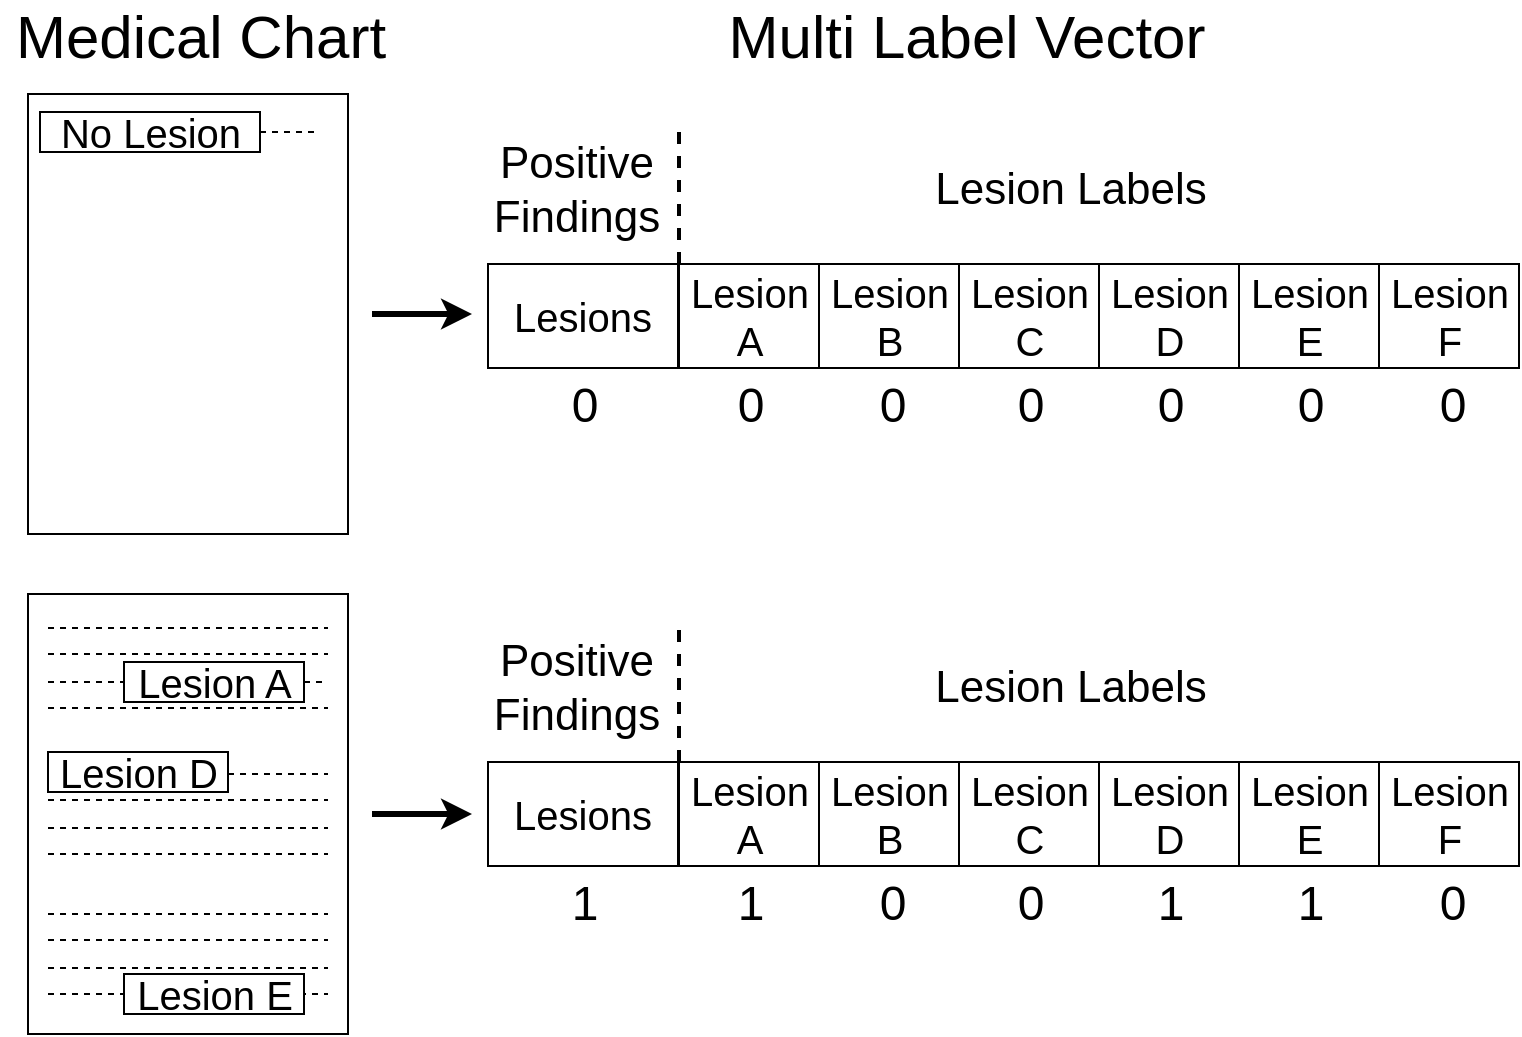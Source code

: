<mxfile version="12.4.3" type="device" pages="1"><diagram id="EL3VpSMv7u9wMe-lOuKh" name="Page-1"><mxGraphModel dx="1202" dy="1274" grid="1" gridSize="10" guides="1" tooltips="1" connect="1" arrows="1" fold="1" page="1" pageScale="1" pageWidth="827" pageHeight="1169" math="0" shadow="0"><root><mxCell id="0"/><mxCell id="1" parent="0"/><mxCell id="x2icAH5Dcb5-Hj5fyPRV-1" value="&lt;font style=&quot;font-size: 30px&quot;&gt;Medical Chart&lt;/font&gt;" style="text;html=1;align=center;verticalAlign=middle;resizable=0;points=[];;autosize=1;" parent="1" vertex="1"><mxGeometry x="94" y="316" width="200" height="30" as="geometry"/></mxCell><mxCell id="x2icAH5Dcb5-Hj5fyPRV-2" value="&lt;font style=&quot;font-size: 30px&quot;&gt;Multi Label Vector&lt;/font&gt;" style="text;html=1;align=center;verticalAlign=middle;resizable=0;points=[];;autosize=1;" parent="1" vertex="1"><mxGeometry x="451.5" y="316" width="250" height="30" as="geometry"/></mxCell><mxCell id="x2icAH5Dcb5-Hj5fyPRV-10" value="" style="endArrow=classic;html=1;strokeWidth=3;" parent="1" edge="1"><mxGeometry width="50" height="50" relative="1" as="geometry"><mxPoint x="280" y="720" as="sourcePoint"/><mxPoint x="330" y="720" as="targetPoint"/></mxGeometry></mxCell><mxCell id="x2icAH5Dcb5-Hj5fyPRV-36" value="" style="endArrow=classic;html=1;strokeWidth=3;" parent="1" edge="1"><mxGeometry width="50" height="50" relative="1" as="geometry"><mxPoint x="280" y="470" as="sourcePoint"/><mxPoint x="330" y="470" as="targetPoint"/></mxGeometry></mxCell><mxCell id="x2icAH5Dcb5-Hj5fyPRV-58" value="" style="rounded=0;whiteSpace=wrap;html=1;" parent="1" vertex="1"><mxGeometry x="108" y="610" width="160" height="220" as="geometry"/></mxCell><mxCell id="x2icAH5Dcb5-Hj5fyPRV-59" value="" style="endArrow=none;html=1;dashed=1;" parent="1" edge="1"><mxGeometry width="50" height="50" relative="1" as="geometry"><mxPoint x="118" y="627" as="sourcePoint"/><mxPoint x="258" y="627" as="targetPoint"/></mxGeometry></mxCell><mxCell id="x2icAH5Dcb5-Hj5fyPRV-60" value="" style="endArrow=none;html=1;dashed=1;" parent="1" edge="1"><mxGeometry width="50" height="50" relative="1" as="geometry"><mxPoint x="118" y="640" as="sourcePoint"/><mxPoint x="258" y="640" as="targetPoint"/></mxGeometry></mxCell><mxCell id="x2icAH5Dcb5-Hj5fyPRV-61" value="" style="endArrow=none;html=1;dashed=1;" parent="1" source="x2icAH5Dcb5-Hj5fyPRV-71" edge="1"><mxGeometry width="50" height="50" relative="1" as="geometry"><mxPoint x="118" y="654" as="sourcePoint"/><mxPoint x="258" y="654" as="targetPoint"/></mxGeometry></mxCell><mxCell id="x2icAH5Dcb5-Hj5fyPRV-62" value="" style="endArrow=none;html=1;dashed=1;" parent="1" edge="1"><mxGeometry width="50" height="50" relative="1" as="geometry"><mxPoint x="118" y="667" as="sourcePoint"/><mxPoint x="258" y="667" as="targetPoint"/></mxGeometry></mxCell><mxCell id="x2icAH5Dcb5-Hj5fyPRV-63" value="" style="endArrow=none;html=1;dashed=1;" parent="1" edge="1"><mxGeometry width="50" height="50" relative="1" as="geometry"><mxPoint x="118" y="700" as="sourcePoint"/><mxPoint x="258" y="700" as="targetPoint"/></mxGeometry></mxCell><mxCell id="x2icAH5Dcb5-Hj5fyPRV-64" value="" style="endArrow=none;html=1;dashed=1;" parent="1" edge="1"><mxGeometry width="50" height="50" relative="1" as="geometry"><mxPoint x="118" y="713" as="sourcePoint"/><mxPoint x="258" y="713" as="targetPoint"/></mxGeometry></mxCell><mxCell id="x2icAH5Dcb5-Hj5fyPRV-65" value="" style="endArrow=none;html=1;dashed=1;" parent="1" edge="1"><mxGeometry width="50" height="50" relative="1" as="geometry"><mxPoint x="118" y="727" as="sourcePoint"/><mxPoint x="258" y="727" as="targetPoint"/></mxGeometry></mxCell><mxCell id="x2icAH5Dcb5-Hj5fyPRV-66" value="" style="endArrow=none;html=1;dashed=1;" parent="1" edge="1"><mxGeometry width="50" height="50" relative="1" as="geometry"><mxPoint x="118" y="740" as="sourcePoint"/><mxPoint x="258" y="740" as="targetPoint"/></mxGeometry></mxCell><mxCell id="x2icAH5Dcb5-Hj5fyPRV-67" value="" style="endArrow=none;html=1;dashed=1;" parent="1" edge="1"><mxGeometry width="50" height="50" relative="1" as="geometry"><mxPoint x="118" y="770" as="sourcePoint"/><mxPoint x="258" y="770" as="targetPoint"/></mxGeometry></mxCell><mxCell id="x2icAH5Dcb5-Hj5fyPRV-68" value="" style="endArrow=none;html=1;dashed=1;" parent="1" edge="1"><mxGeometry width="50" height="50" relative="1" as="geometry"><mxPoint x="118" y="783" as="sourcePoint"/><mxPoint x="258" y="783" as="targetPoint"/></mxGeometry></mxCell><mxCell id="x2icAH5Dcb5-Hj5fyPRV-69" value="" style="endArrow=none;html=1;dashed=1;" parent="1" edge="1"><mxGeometry width="50" height="50" relative="1" as="geometry"><mxPoint x="118" y="797" as="sourcePoint"/><mxPoint x="258" y="797" as="targetPoint"/></mxGeometry></mxCell><mxCell id="x2icAH5Dcb5-Hj5fyPRV-70" value="" style="endArrow=none;html=1;dashed=1;" parent="1" edge="1"><mxGeometry width="50" height="50" relative="1" as="geometry"><mxPoint x="118" y="810" as="sourcePoint"/><mxPoint x="258" y="810" as="targetPoint"/></mxGeometry></mxCell><mxCell id="x2icAH5Dcb5-Hj5fyPRV-71" value="&lt;font style=&quot;font-size: 20px&quot;&gt;Lesion A&lt;/font&gt;" style="text;html=1;align=center;verticalAlign=middle;resizable=0;points=[];;autosize=1;strokeColor=#000000;fillColor=#ffffff;" parent="1" vertex="1"><mxGeometry x="156" y="644" width="90" height="20" as="geometry"/></mxCell><mxCell id="x2icAH5Dcb5-Hj5fyPRV-72" value="" style="endArrow=none;html=1;dashed=1;" parent="1" target="x2icAH5Dcb5-Hj5fyPRV-71" edge="1"><mxGeometry width="50" height="50" relative="1" as="geometry"><mxPoint x="118" y="654" as="sourcePoint"/><mxPoint x="258" y="654" as="targetPoint"/></mxGeometry></mxCell><mxCell id="x2icAH5Dcb5-Hj5fyPRV-74" value="&lt;font style=&quot;font-size: 20px&quot;&gt;Lesion D&lt;/font&gt;" style="text;html=1;align=center;verticalAlign=middle;resizable=0;points=[];;autosize=1;strokeColor=#000000;fillColor=#ffffff;" parent="1" vertex="1"><mxGeometry x="118" y="689" width="90" height="20" as="geometry"/></mxCell><mxCell id="x2icAH5Dcb5-Hj5fyPRV-75" value="&lt;font style=&quot;font-size: 20px&quot;&gt;Lesion E&lt;/font&gt;" style="text;html=1;align=center;verticalAlign=middle;resizable=0;points=[];;autosize=1;strokeColor=#000000;fillColor=#ffffff;" parent="1" vertex="1"><mxGeometry x="156" y="800" width="90" height="20" as="geometry"/></mxCell><mxCell id="x2icAH5Dcb5-Hj5fyPRV-78" value="" style="rounded=0;whiteSpace=wrap;html=1;" parent="1" vertex="1"><mxGeometry x="108" y="360" width="160" height="220" as="geometry"/></mxCell><mxCell id="x2icAH5Dcb5-Hj5fyPRV-98" value="" style="endArrow=none;html=1;dashed=1;" parent="1" source="x2icAH5Dcb5-Hj5fyPRV-96" edge="1"><mxGeometry width="50" height="50" relative="1" as="geometry"><mxPoint x="123" y="379" as="sourcePoint"/><mxPoint x="253" y="379" as="targetPoint"/></mxGeometry></mxCell><mxCell id="x2icAH5Dcb5-Hj5fyPRV-99" value="" style="endArrow=none;html=1;dashed=1;" parent="1" target="x2icAH5Dcb5-Hj5fyPRV-96" edge="1"><mxGeometry width="50" height="50" relative="1" as="geometry"><mxPoint x="123" y="379" as="sourcePoint"/><mxPoint x="253" y="379" as="targetPoint"/></mxGeometry></mxCell><mxCell id="Ux-RtUxQKHfNJBztkYY6-1" value="&lt;font style=&quot;font-size: 20px&quot;&gt;Lesion&lt;br&gt;A&lt;/font&gt;" style="rounded=0;whiteSpace=wrap;html=1;strokeColor=#000000;fillColor=#ffffff;" parent="1" vertex="1"><mxGeometry x="433.5" y="694" width="70" height="52" as="geometry"/></mxCell><mxCell id="Ux-RtUxQKHfNJBztkYY6-6" value="&lt;font style=&quot;font-size: 20px&quot;&gt;Lesion&lt;br&gt;B&lt;br&gt;&lt;/font&gt;" style="rounded=0;whiteSpace=wrap;html=1;strokeColor=#000000;fillColor=#ffffff;" parent="1" vertex="1"><mxGeometry x="503.5" y="694" width="70" height="52" as="geometry"/></mxCell><mxCell id="Ux-RtUxQKHfNJBztkYY6-7" value="&lt;font style=&quot;font-size: 20px&quot;&gt;Lesion&lt;br&gt;C&lt;br&gt;&lt;/font&gt;" style="rounded=0;whiteSpace=wrap;html=1;strokeColor=#000000;fillColor=#ffffff;" parent="1" vertex="1"><mxGeometry x="573.5" y="694" width="70" height="52" as="geometry"/></mxCell><mxCell id="Ux-RtUxQKHfNJBztkYY6-8" value="&lt;font style=&quot;font-size: 20px&quot;&gt;Lesion&lt;br&gt;D&lt;br&gt;&lt;/font&gt;" style="rounded=0;whiteSpace=wrap;html=1;strokeColor=#000000;fillColor=#ffffff;" parent="1" vertex="1"><mxGeometry x="643.5" y="694" width="70" height="52" as="geometry"/></mxCell><mxCell id="Ux-RtUxQKHfNJBztkYY6-9" value="&lt;font style=&quot;font-size: 20px&quot;&gt;Lesion&lt;br&gt;E&lt;br&gt;&lt;/font&gt;" style="rounded=0;whiteSpace=wrap;html=1;strokeColor=#000000;fillColor=#ffffff;" parent="1" vertex="1"><mxGeometry x="713.5" y="694" width="70" height="52" as="geometry"/></mxCell><mxCell id="Ux-RtUxQKHfNJBztkYY6-10" value="&lt;font style=&quot;font-size: 20px&quot;&gt;Lesion&lt;br&gt;F&lt;br&gt;&lt;/font&gt;" style="rounded=0;whiteSpace=wrap;html=1;strokeColor=#000000;fillColor=#ffffff;" parent="1" vertex="1"><mxGeometry x="783.5" y="694" width="70" height="52" as="geometry"/></mxCell><mxCell id="ksLMf7LGuD_Z1kxrFTWM-1" value="&lt;span style=&quot;font-size: 20px&quot;&gt;Lesions&lt;/span&gt;" style="rounded=0;whiteSpace=wrap;html=1;strokeColor=#000000;fillColor=#ffffff;" parent="1" vertex="1"><mxGeometry x="338" y="694" width="95" height="52" as="geometry"/></mxCell><mxCell id="ksLMf7LGuD_Z1kxrFTWM-2" value="" style="endArrow=none;dashed=1;html=1;strokeWidth=2;" parent="1" edge="1"><mxGeometry width="50" height="50" relative="1" as="geometry"><mxPoint x="433.5" y="694" as="sourcePoint"/><mxPoint x="433.5" y="624" as="targetPoint"/></mxGeometry></mxCell><mxCell id="ksLMf7LGuD_Z1kxrFTWM-3" value="&lt;font style=&quot;font-size: 22px&quot;&gt;Positive&lt;br&gt;Findings&lt;/font&gt;" style="text;html=1;align=center;verticalAlign=middle;resizable=0;points=[];;autosize=1;" parent="1" vertex="1"><mxGeometry x="332" y="637" width="100" height="40" as="geometry"/></mxCell><mxCell id="ksLMf7LGuD_Z1kxrFTWM-4" value="&lt;span style=&quot;font-size: 22px&quot;&gt;Lesion Labels&lt;/span&gt;" style="text;html=1;align=center;verticalAlign=middle;resizable=0;points=[];;autosize=1;" parent="1" vertex="1"><mxGeometry x="553.5" y="647" width="150" height="20" as="geometry"/></mxCell><mxCell id="ksLMf7LGuD_Z1kxrFTWM-5" value="&lt;font style=&quot;font-size: 24px&quot;&gt;1&lt;/font&gt;" style="text;html=1;align=center;verticalAlign=middle;resizable=0;points=[];;autosize=1;" parent="1" vertex="1"><mxGeometry x="370.5" y="755" width="30" height="20" as="geometry"/></mxCell><mxCell id="ksLMf7LGuD_Z1kxrFTWM-6" value="&lt;font style=&quot;font-size: 24px&quot;&gt;1&lt;/font&gt;" style="text;html=1;align=center;verticalAlign=middle;resizable=0;points=[];;autosize=1;" parent="1" vertex="1"><mxGeometry x="453.5" y="755" width="30" height="20" as="geometry"/></mxCell><mxCell id="ksLMf7LGuD_Z1kxrFTWM-7" value="&lt;font style=&quot;font-size: 24px&quot;&gt;0&lt;/font&gt;" style="text;html=1;align=center;verticalAlign=middle;resizable=0;points=[];;autosize=1;" parent="1" vertex="1"><mxGeometry x="525" y="755" width="30" height="20" as="geometry"/></mxCell><mxCell id="ksLMf7LGuD_Z1kxrFTWM-8" value="&lt;font style=&quot;font-size: 24px&quot;&gt;0&lt;/font&gt;" style="text;html=1;align=center;verticalAlign=middle;resizable=0;points=[];;autosize=1;" parent="1" vertex="1"><mxGeometry x="593.5" y="755" width="30" height="20" as="geometry"/></mxCell><mxCell id="ksLMf7LGuD_Z1kxrFTWM-9" value="&lt;font style=&quot;font-size: 24px&quot;&gt;1&lt;/font&gt;" style="text;html=1;align=center;verticalAlign=middle;resizable=0;points=[];;autosize=1;" parent="1" vertex="1"><mxGeometry x="663.5" y="755" width="30" height="20" as="geometry"/></mxCell><mxCell id="ksLMf7LGuD_Z1kxrFTWM-10" value="&lt;font style=&quot;font-size: 24px&quot;&gt;1&lt;/font&gt;" style="text;html=1;align=center;verticalAlign=middle;resizable=0;points=[];;autosize=1;" parent="1" vertex="1"><mxGeometry x="733.5" y="755" width="30" height="20" as="geometry"/></mxCell><mxCell id="ksLMf7LGuD_Z1kxrFTWM-11" value="&lt;font style=&quot;font-size: 24px&quot;&gt;0&lt;/font&gt;" style="text;html=1;align=center;verticalAlign=middle;resizable=0;points=[];;autosize=1;" parent="1" vertex="1"><mxGeometry x="804.5" y="755" width="30" height="20" as="geometry"/></mxCell><mxCell id="ksLMf7LGuD_Z1kxrFTWM-12" value="&lt;font style=&quot;font-size: 20px&quot;&gt;Lesion&lt;br&gt;A&lt;/font&gt;" style="rounded=0;whiteSpace=wrap;html=1;strokeColor=#000000;fillColor=#ffffff;" parent="1" vertex="1"><mxGeometry x="433.5" y="445" width="70" height="52" as="geometry"/></mxCell><mxCell id="ksLMf7LGuD_Z1kxrFTWM-13" value="&lt;font style=&quot;font-size: 20px&quot;&gt;Lesion&lt;br&gt;B&lt;br&gt;&lt;/font&gt;" style="rounded=0;whiteSpace=wrap;html=1;strokeColor=#000000;fillColor=#ffffff;" parent="1" vertex="1"><mxGeometry x="503.5" y="445" width="70" height="52" as="geometry"/></mxCell><mxCell id="ksLMf7LGuD_Z1kxrFTWM-14" value="&lt;font style=&quot;font-size: 20px&quot;&gt;Lesion&lt;br&gt;C&lt;br&gt;&lt;/font&gt;" style="rounded=0;whiteSpace=wrap;html=1;strokeColor=#000000;fillColor=#ffffff;" parent="1" vertex="1"><mxGeometry x="573.5" y="445" width="70" height="52" as="geometry"/></mxCell><mxCell id="ksLMf7LGuD_Z1kxrFTWM-15" value="&lt;font style=&quot;font-size: 20px&quot;&gt;Lesion&lt;br&gt;D&lt;br&gt;&lt;/font&gt;" style="rounded=0;whiteSpace=wrap;html=1;strokeColor=#000000;fillColor=#ffffff;" parent="1" vertex="1"><mxGeometry x="643.5" y="445" width="70" height="52" as="geometry"/></mxCell><mxCell id="ksLMf7LGuD_Z1kxrFTWM-16" value="&lt;font style=&quot;font-size: 20px&quot;&gt;Lesion&lt;br&gt;E&lt;br&gt;&lt;/font&gt;" style="rounded=0;whiteSpace=wrap;html=1;strokeColor=#000000;fillColor=#ffffff;" parent="1" vertex="1"><mxGeometry x="713.5" y="445" width="70" height="52" as="geometry"/></mxCell><mxCell id="ksLMf7LGuD_Z1kxrFTWM-17" value="&lt;font style=&quot;font-size: 20px&quot;&gt;Lesion&lt;br&gt;F&lt;br&gt;&lt;/font&gt;" style="rounded=0;whiteSpace=wrap;html=1;strokeColor=#000000;fillColor=#ffffff;" parent="1" vertex="1"><mxGeometry x="783.5" y="445" width="70" height="52" as="geometry"/></mxCell><mxCell id="ksLMf7LGuD_Z1kxrFTWM-18" value="&lt;span style=&quot;font-size: 20px&quot;&gt;Lesions&lt;/span&gt;" style="rounded=0;whiteSpace=wrap;html=1;strokeColor=#000000;fillColor=#ffffff;" parent="1" vertex="1"><mxGeometry x="338" y="445" width="95" height="52" as="geometry"/></mxCell><mxCell id="ksLMf7LGuD_Z1kxrFTWM-19" value="" style="endArrow=none;dashed=1;html=1;strokeWidth=2;" parent="1" edge="1"><mxGeometry width="50" height="50" relative="1" as="geometry"><mxPoint x="433.5" y="445" as="sourcePoint"/><mxPoint x="433.5" y="375" as="targetPoint"/></mxGeometry></mxCell><mxCell id="ksLMf7LGuD_Z1kxrFTWM-20" value="&lt;font style=&quot;font-size: 22px&quot;&gt;Positive&lt;br&gt;Findings&lt;/font&gt;" style="text;html=1;align=center;verticalAlign=middle;resizable=0;points=[];;autosize=1;" parent="1" vertex="1"><mxGeometry x="332" y="388" width="100" height="40" as="geometry"/></mxCell><mxCell id="ksLMf7LGuD_Z1kxrFTWM-21" value="&lt;span style=&quot;font-size: 22px&quot;&gt;Lesion Labels&lt;/span&gt;" style="text;html=1;align=center;verticalAlign=middle;resizable=0;points=[];;autosize=1;" parent="1" vertex="1"><mxGeometry x="553.5" y="398" width="150" height="20" as="geometry"/></mxCell><mxCell id="ksLMf7LGuD_Z1kxrFTWM-22" value="&lt;font style=&quot;font-size: 24px&quot;&gt;0&lt;/font&gt;" style="text;html=1;align=center;verticalAlign=middle;resizable=0;points=[];;autosize=1;" parent="1" vertex="1"><mxGeometry x="370.5" y="506" width="30" height="20" as="geometry"/></mxCell><mxCell id="ksLMf7LGuD_Z1kxrFTWM-23" value="&lt;font style=&quot;font-size: 24px&quot;&gt;0&lt;/font&gt;" style="text;html=1;align=center;verticalAlign=middle;resizable=0;points=[];;autosize=1;" parent="1" vertex="1"><mxGeometry x="453.5" y="506" width="30" height="20" as="geometry"/></mxCell><mxCell id="ksLMf7LGuD_Z1kxrFTWM-24" value="&lt;font style=&quot;font-size: 24px&quot;&gt;0&lt;/font&gt;" style="text;html=1;align=center;verticalAlign=middle;resizable=0;points=[];;autosize=1;" parent="1" vertex="1"><mxGeometry x="525" y="506" width="30" height="20" as="geometry"/></mxCell><mxCell id="ksLMf7LGuD_Z1kxrFTWM-25" value="&lt;font style=&quot;font-size: 24px&quot;&gt;0&lt;/font&gt;" style="text;html=1;align=center;verticalAlign=middle;resizable=0;points=[];;autosize=1;" parent="1" vertex="1"><mxGeometry x="593.5" y="506" width="30" height="20" as="geometry"/></mxCell><mxCell id="ksLMf7LGuD_Z1kxrFTWM-26" value="&lt;font style=&quot;font-size: 24px&quot;&gt;0&lt;/font&gt;" style="text;html=1;align=center;verticalAlign=middle;resizable=0;points=[];;autosize=1;" parent="1" vertex="1"><mxGeometry x="663.5" y="506" width="30" height="20" as="geometry"/></mxCell><mxCell id="ksLMf7LGuD_Z1kxrFTWM-27" value="&lt;font style=&quot;font-size: 24px&quot;&gt;0&lt;/font&gt;" style="text;html=1;align=center;verticalAlign=middle;resizable=0;points=[];;autosize=1;" parent="1" vertex="1"><mxGeometry x="733.5" y="506" width="30" height="20" as="geometry"/></mxCell><mxCell id="ksLMf7LGuD_Z1kxrFTWM-28" value="&lt;font style=&quot;font-size: 24px&quot;&gt;0&lt;/font&gt;" style="text;html=1;align=center;verticalAlign=middle;resizable=0;points=[];;autosize=1;" parent="1" vertex="1"><mxGeometry x="804.5" y="506" width="30" height="20" as="geometry"/></mxCell><mxCell id="x2icAH5Dcb5-Hj5fyPRV-96" value="&lt;font style=&quot;font-size: 20px&quot;&gt;No Lesion&lt;/font&gt;" style="text;html=1;align=center;verticalAlign=middle;resizable=0;points=[];;autosize=1;strokeColor=#000000;fillColor=#ffffff;" parent="1" vertex="1"><mxGeometry x="114" y="369" width="110" height="20" as="geometry"/></mxCell></root></mxGraphModel></diagram></mxfile>